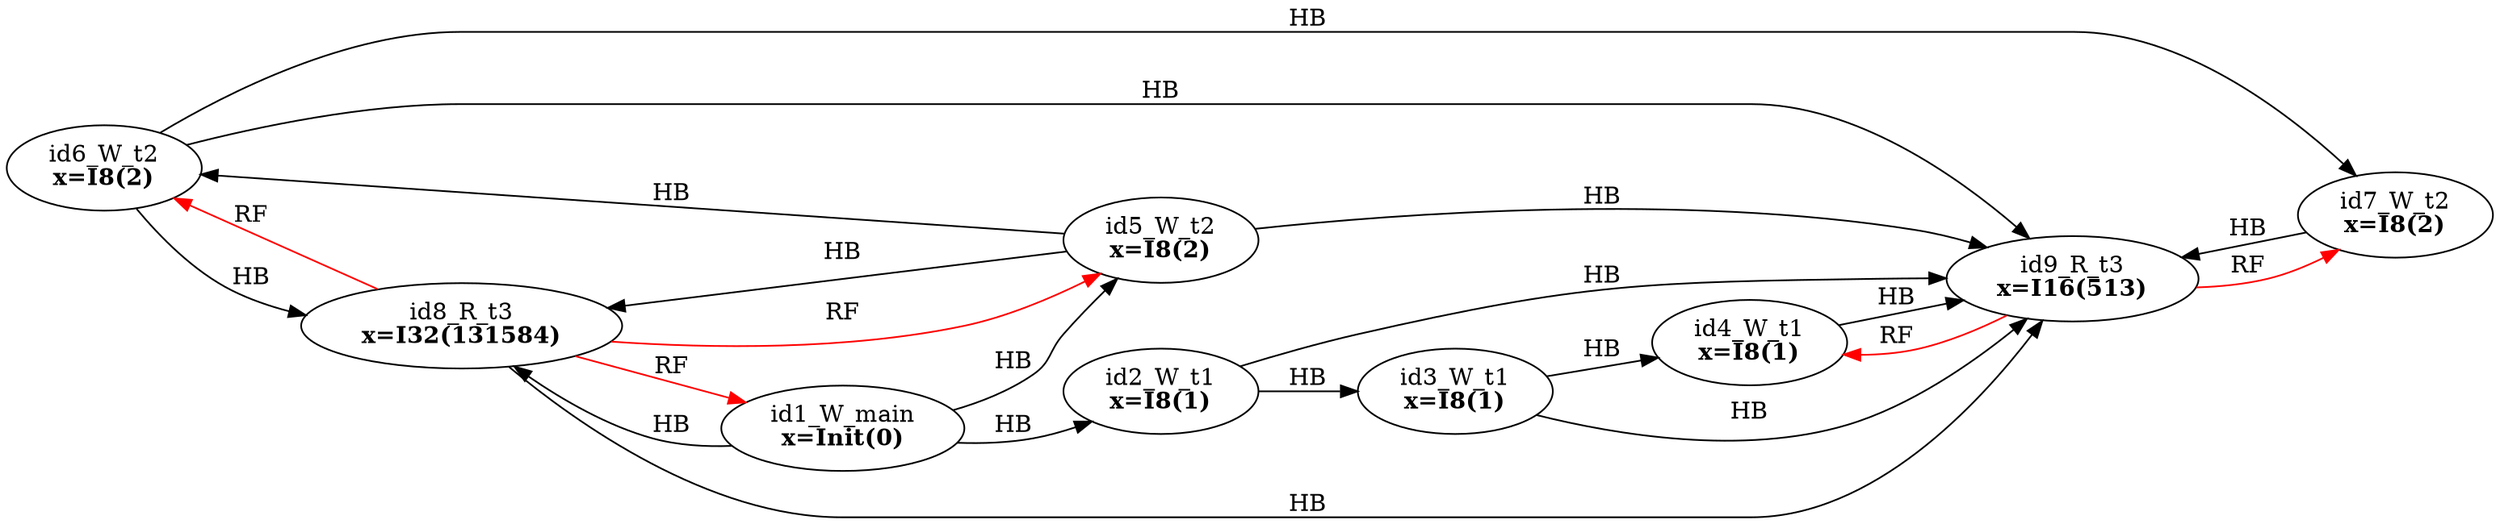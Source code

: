 digraph memory_model {
rankdir=LR;
splines=true; esep=0.5;
id2_W_t1 -> id3_W_t1 [label = "HB", color="black"];
id3_W_t1 -> id4_W_t1 [label = "HB", color="black"];
id5_W_t2 -> id6_W_t2 [label = "HB", color="black"];
id6_W_t2 -> id7_W_t2 [label = "HB", color="black"];
id8_R_t3 -> id9_R_t3 [label = "HB", color="black"];
id1_W_main -> id2_W_t1 [label = "HB", color="black"];
id1_W_main -> id5_W_t2 [label = "HB", color="black"];
id1_W_main -> id8_R_t3 [label = "HB", color="black"];
id2_W_t1 -> id9_R_t3 [label = "HB", color="black"];
id3_W_t1 -> id9_R_t3 [label = "HB", color="black"];
id4_W_t1 -> id9_R_t3 [label = "HB", color="black"];
id5_W_t2 -> id8_R_t3 [label = "HB", color="black"];
id5_W_t2 -> id9_R_t3 [label = "HB", color="black"];
id6_W_t2 -> id8_R_t3 [label = "HB", color="black"];
id6_W_t2 -> id9_R_t3 [label = "HB", color="black"];
id7_W_t2 -> id9_R_t3 [label = "HB", color="black"];
id8_R_t3 -> id1_W_main [label = "RF", color="red"];
id8_R_t3 -> id5_W_t2 [label = "RF", color="red"];
id8_R_t3 -> id6_W_t2 [label = "RF", color="red"];
id9_R_t3 -> id4_W_t1 [label = "RF", color="red"];
id9_R_t3 -> id7_W_t2 [label = "RF", color="red"];
id1_W_main [label=<id1_W_main<br/><B>x=Init(0)</B>>, pos="5.0,6!"]
id2_W_t1 [label=<id2_W_t1<br/><B>x=I8(1)</B>>, pos="0,4!"]
id3_W_t1 [label=<id3_W_t1<br/><B>x=I8(1)</B>>, pos="0,2!"]
id4_W_t1 [label=<id4_W_t1<br/><B>x=I8(1)</B>>, pos="0,0!"]
id5_W_t2 [label=<id5_W_t2<br/><B>x=I8(2)</B>>, pos="5,4!"]
id6_W_t2 [label=<id6_W_t2<br/><B>x=I8(2)</B>>, pos="5,2!"]
id7_W_t2 [label=<id7_W_t2<br/><B>x=I8(2)</B>>, pos="5,0!"]
id8_R_t3 [label=<id8_R_t3<br/><B>x=I32(131584)</B>>, pos="10,4!"]
id9_R_t3 [label=<id9_R_t3<br/><B>x=I16(513)</B>>, pos="10,2!"]
}